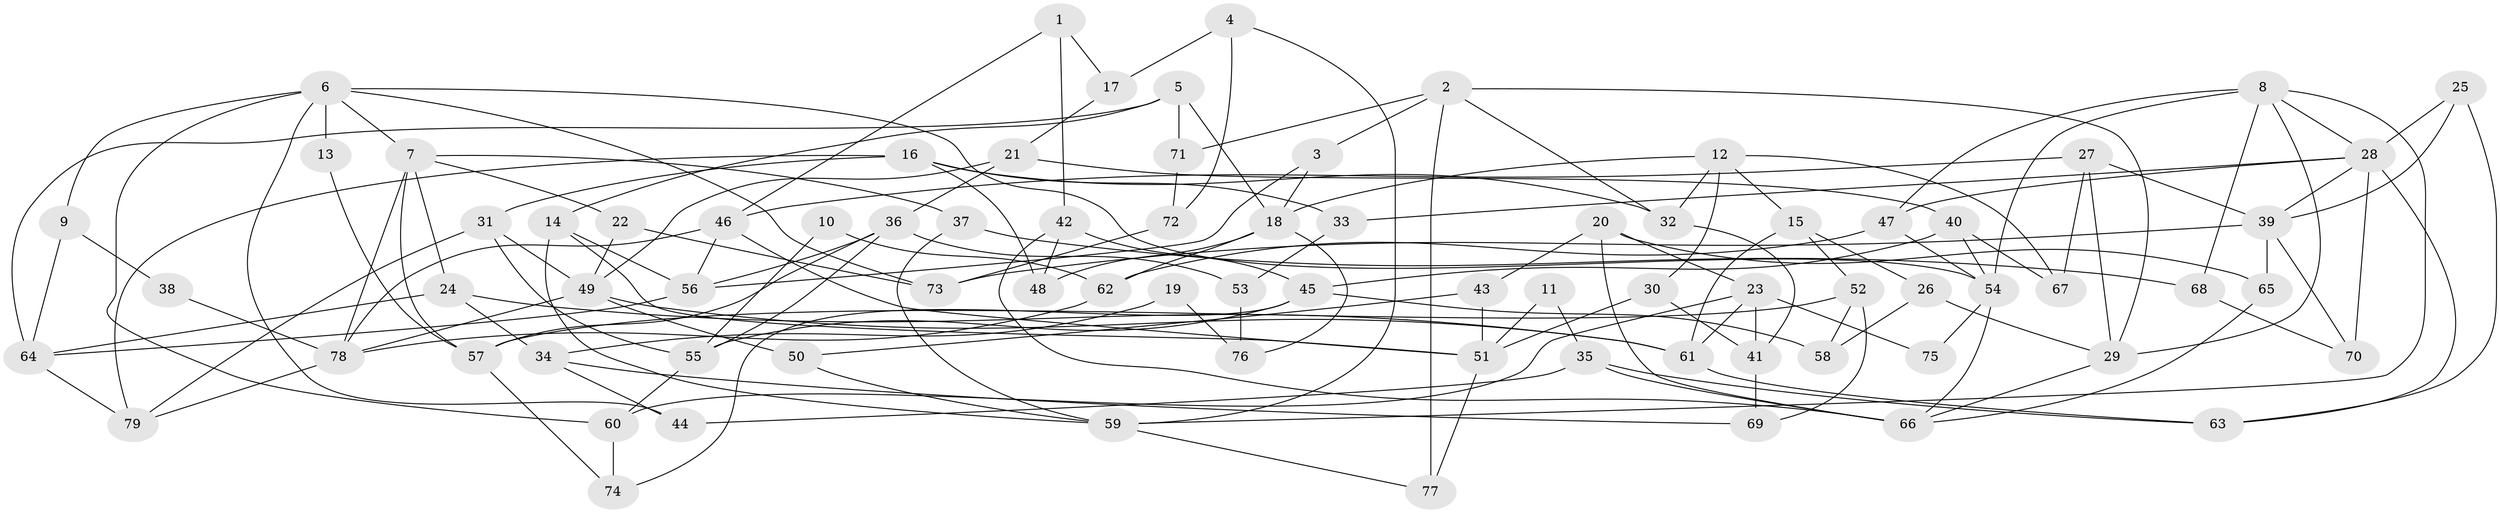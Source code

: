 // coarse degree distribution, {7: 0.16666666666666666, 8: 0.25, 4: 0.20833333333333334, 6: 0.125, 9: 0.041666666666666664, 5: 0.125, 2: 0.041666666666666664, 10: 0.041666666666666664}
// Generated by graph-tools (version 1.1) at 2025/36/03/04/25 23:36:59]
// undirected, 79 vertices, 158 edges
graph export_dot {
  node [color=gray90,style=filled];
  1;
  2;
  3;
  4;
  5;
  6;
  7;
  8;
  9;
  10;
  11;
  12;
  13;
  14;
  15;
  16;
  17;
  18;
  19;
  20;
  21;
  22;
  23;
  24;
  25;
  26;
  27;
  28;
  29;
  30;
  31;
  32;
  33;
  34;
  35;
  36;
  37;
  38;
  39;
  40;
  41;
  42;
  43;
  44;
  45;
  46;
  47;
  48;
  49;
  50;
  51;
  52;
  53;
  54;
  55;
  56;
  57;
  58;
  59;
  60;
  61;
  62;
  63;
  64;
  65;
  66;
  67;
  68;
  69;
  70;
  71;
  72;
  73;
  74;
  75;
  76;
  77;
  78;
  79;
  1 -- 46;
  1 -- 42;
  1 -- 17;
  2 -- 3;
  2 -- 29;
  2 -- 32;
  2 -- 71;
  2 -- 77;
  3 -- 18;
  3 -- 56;
  4 -- 59;
  4 -- 17;
  4 -- 72;
  5 -- 64;
  5 -- 14;
  5 -- 18;
  5 -- 71;
  6 -- 73;
  6 -- 60;
  6 -- 7;
  6 -- 9;
  6 -- 13;
  6 -- 44;
  6 -- 54;
  7 -- 22;
  7 -- 24;
  7 -- 37;
  7 -- 57;
  7 -- 78;
  8 -- 54;
  8 -- 47;
  8 -- 28;
  8 -- 29;
  8 -- 59;
  8 -- 68;
  9 -- 64;
  9 -- 38;
  10 -- 55;
  10 -- 62;
  11 -- 35;
  11 -- 51;
  12 -- 67;
  12 -- 32;
  12 -- 15;
  12 -- 18;
  12 -- 30;
  13 -- 57;
  14 -- 59;
  14 -- 56;
  14 -- 51;
  15 -- 61;
  15 -- 26;
  15 -- 52;
  16 -- 48;
  16 -- 32;
  16 -- 31;
  16 -- 33;
  16 -- 79;
  17 -- 21;
  18 -- 48;
  18 -- 62;
  18 -- 76;
  19 -- 76;
  19 -- 34;
  20 -- 43;
  20 -- 66;
  20 -- 23;
  20 -- 65;
  21 -- 49;
  21 -- 40;
  21 -- 36;
  22 -- 73;
  22 -- 49;
  23 -- 61;
  23 -- 41;
  23 -- 60;
  23 -- 75;
  24 -- 64;
  24 -- 34;
  24 -- 61;
  25 -- 39;
  25 -- 28;
  25 -- 63;
  26 -- 29;
  26 -- 58;
  27 -- 29;
  27 -- 39;
  27 -- 46;
  27 -- 67;
  28 -- 63;
  28 -- 33;
  28 -- 39;
  28 -- 47;
  28 -- 70;
  29 -- 66;
  30 -- 41;
  30 -- 51;
  31 -- 79;
  31 -- 49;
  31 -- 55;
  32 -- 41;
  33 -- 53;
  34 -- 44;
  34 -- 69;
  35 -- 66;
  35 -- 63;
  35 -- 44;
  36 -- 55;
  36 -- 53;
  36 -- 56;
  36 -- 57;
  37 -- 59;
  37 -- 68;
  38 -- 78;
  39 -- 70;
  39 -- 65;
  39 -- 73;
  40 -- 54;
  40 -- 45;
  40 -- 67;
  41 -- 69;
  42 -- 66;
  42 -- 45;
  42 -- 48;
  43 -- 50;
  43 -- 51;
  45 -- 58;
  45 -- 74;
  45 -- 55;
  46 -- 51;
  46 -- 56;
  46 -- 78;
  47 -- 62;
  47 -- 54;
  49 -- 78;
  49 -- 50;
  49 -- 61;
  50 -- 59;
  51 -- 77;
  52 -- 57;
  52 -- 58;
  52 -- 69;
  53 -- 76;
  54 -- 66;
  54 -- 75;
  55 -- 60;
  56 -- 64;
  57 -- 74;
  59 -- 77;
  60 -- 74;
  61 -- 63;
  62 -- 78;
  64 -- 79;
  65 -- 66;
  68 -- 70;
  71 -- 72;
  72 -- 73;
  78 -- 79;
}
